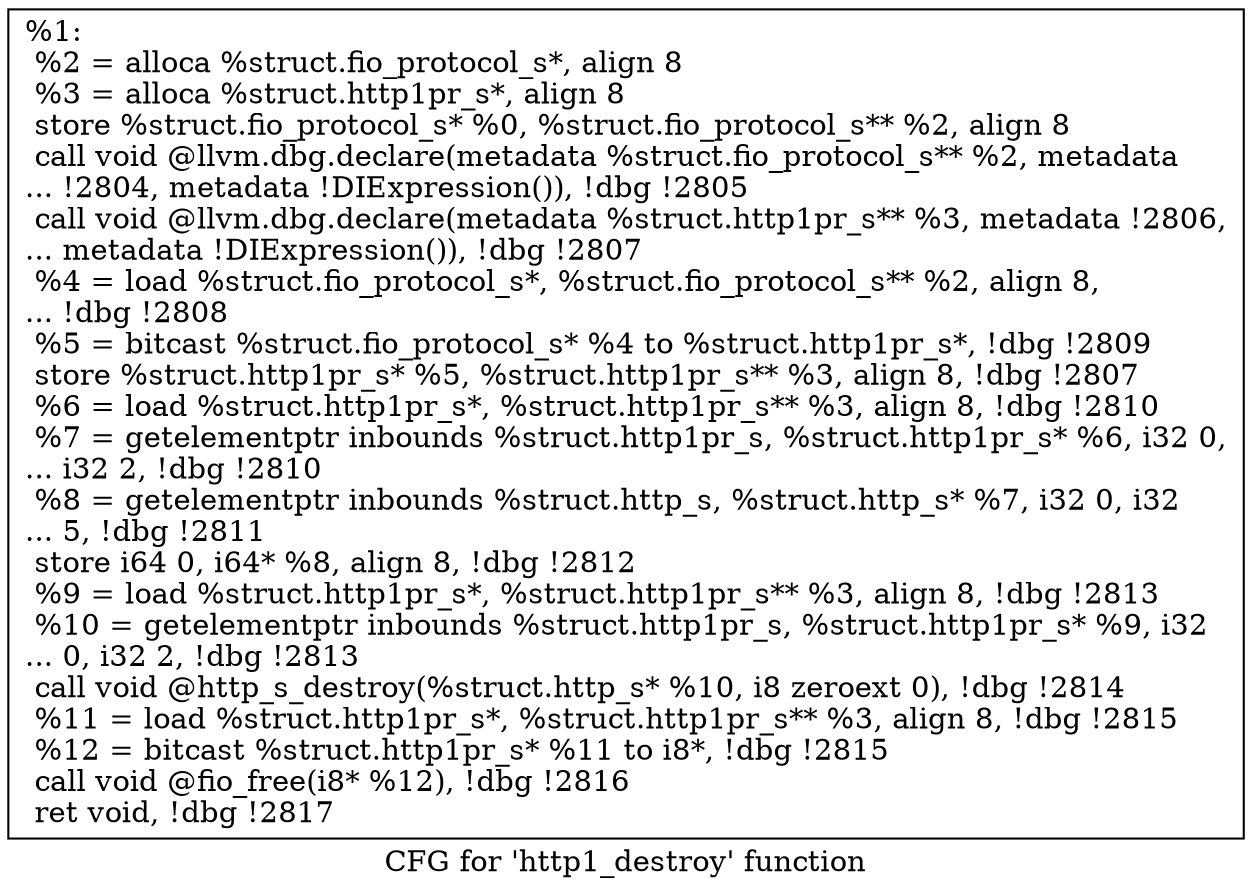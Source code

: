 digraph "CFG for 'http1_destroy' function" {
	label="CFG for 'http1_destroy' function";

	Node0x5568521f1a30 [shape=record,label="{%1:\l  %2 = alloca %struct.fio_protocol_s*, align 8\l  %3 = alloca %struct.http1pr_s*, align 8\l  store %struct.fio_protocol_s* %0, %struct.fio_protocol_s** %2, align 8\l  call void @llvm.dbg.declare(metadata %struct.fio_protocol_s** %2, metadata\l... !2804, metadata !DIExpression()), !dbg !2805\l  call void @llvm.dbg.declare(metadata %struct.http1pr_s** %3, metadata !2806,\l... metadata !DIExpression()), !dbg !2807\l  %4 = load %struct.fio_protocol_s*, %struct.fio_protocol_s** %2, align 8,\l... !dbg !2808\l  %5 = bitcast %struct.fio_protocol_s* %4 to %struct.http1pr_s*, !dbg !2809\l  store %struct.http1pr_s* %5, %struct.http1pr_s** %3, align 8, !dbg !2807\l  %6 = load %struct.http1pr_s*, %struct.http1pr_s** %3, align 8, !dbg !2810\l  %7 = getelementptr inbounds %struct.http1pr_s, %struct.http1pr_s* %6, i32 0,\l... i32 2, !dbg !2810\l  %8 = getelementptr inbounds %struct.http_s, %struct.http_s* %7, i32 0, i32\l... 5, !dbg !2811\l  store i64 0, i64* %8, align 8, !dbg !2812\l  %9 = load %struct.http1pr_s*, %struct.http1pr_s** %3, align 8, !dbg !2813\l  %10 = getelementptr inbounds %struct.http1pr_s, %struct.http1pr_s* %9, i32\l... 0, i32 2, !dbg !2813\l  call void @http_s_destroy(%struct.http_s* %10, i8 zeroext 0), !dbg !2814\l  %11 = load %struct.http1pr_s*, %struct.http1pr_s** %3, align 8, !dbg !2815\l  %12 = bitcast %struct.http1pr_s* %11 to i8*, !dbg !2815\l  call void @fio_free(i8* %12), !dbg !2816\l  ret void, !dbg !2817\l}"];
}
